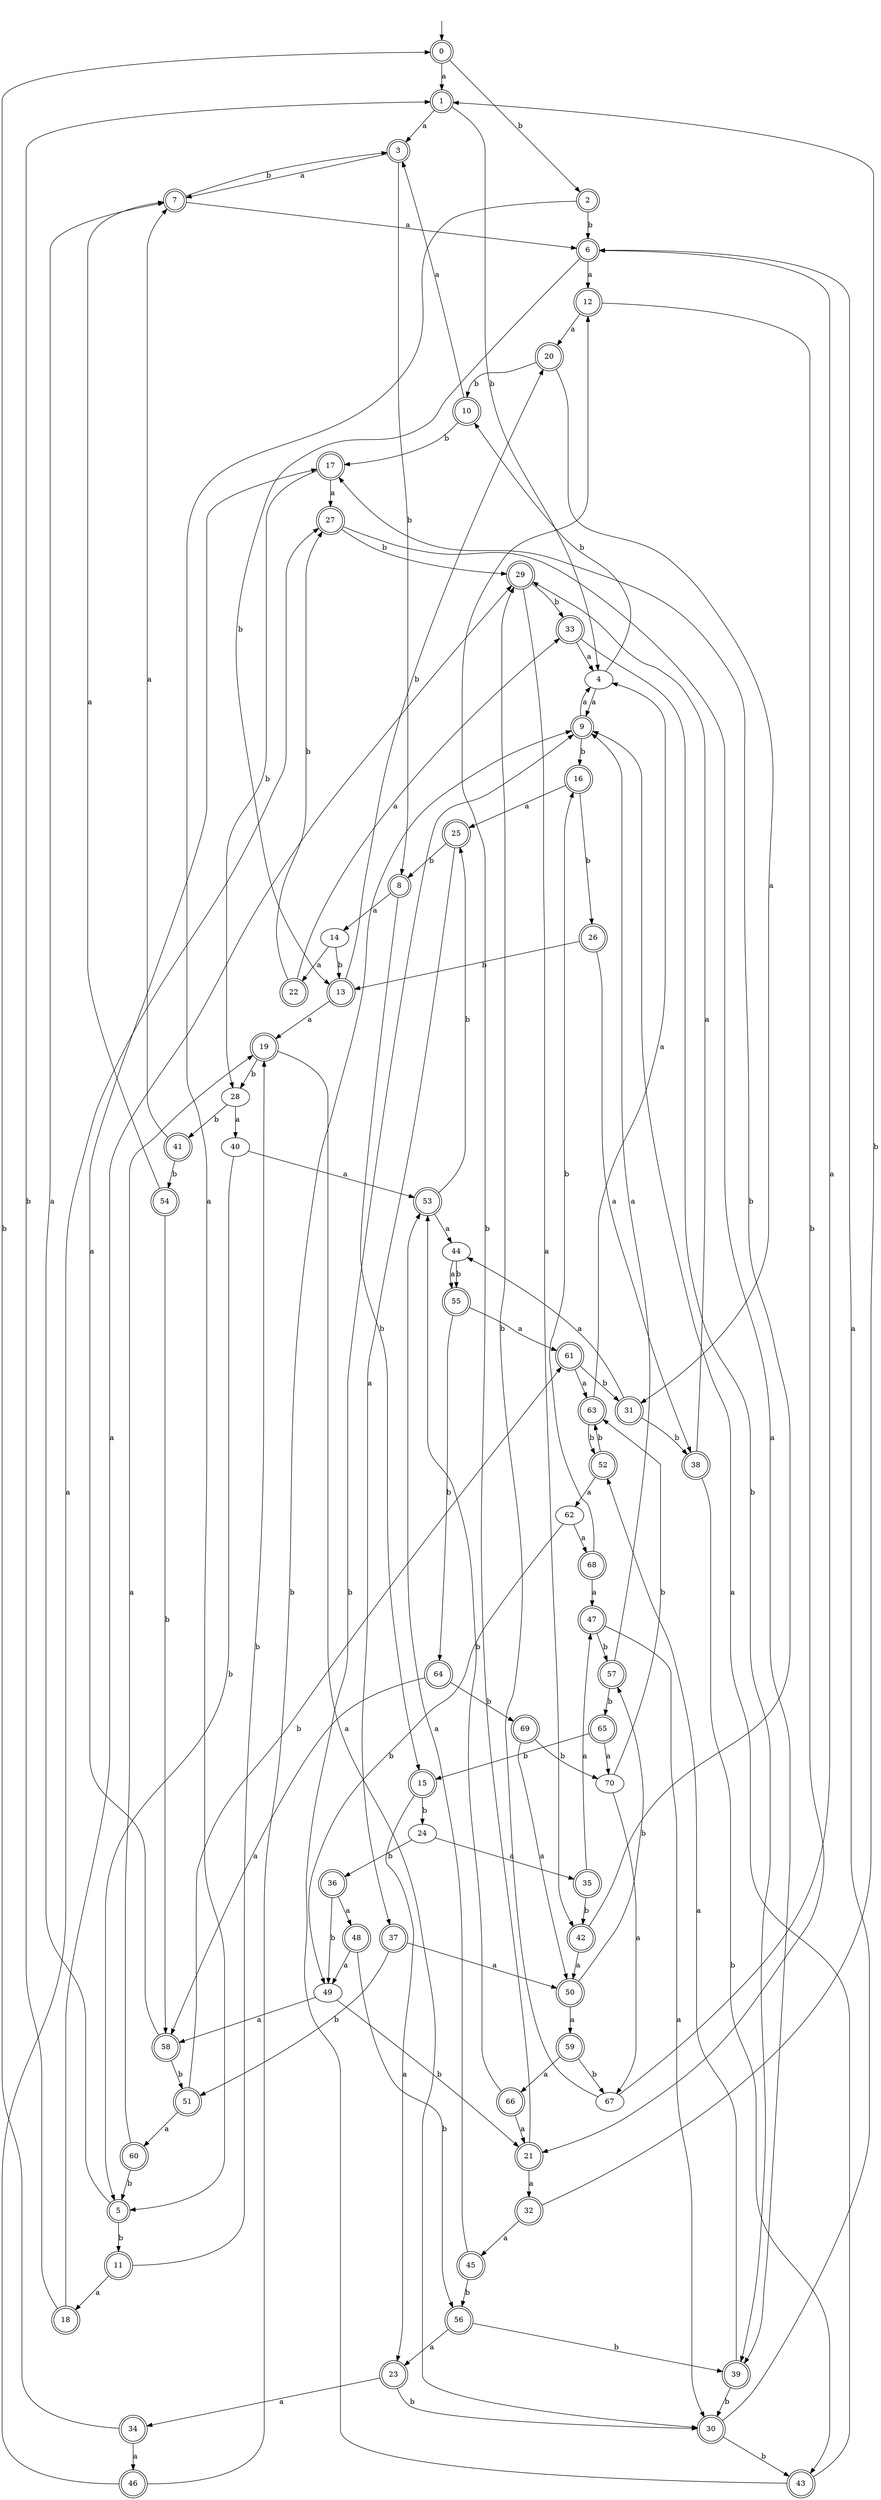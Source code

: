 digraph RandomDFA {
  __start0 [label="", shape=none];
  __start0 -> 0 [label=""];
  0 [shape=circle] [shape=doublecircle]
  0 -> 1 [label="a"]
  0 -> 2 [label="b"]
  1 [shape=doublecircle]
  1 -> 3 [label="a"]
  1 -> 4 [label="b"]
  2 [shape=doublecircle]
  2 -> 5 [label="a"]
  2 -> 6 [label="b"]
  3 [shape=doublecircle]
  3 -> 7 [label="a"]
  3 -> 8 [label="b"]
  4
  4 -> 9 [label="a"]
  4 -> 10 [label="b"]
  5 [shape=doublecircle]
  5 -> 7 [label="a"]
  5 -> 11 [label="b"]
  6 [shape=doublecircle]
  6 -> 12 [label="a"]
  6 -> 13 [label="b"]
  7 [shape=doublecircle]
  7 -> 6 [label="a"]
  7 -> 3 [label="b"]
  8 [shape=doublecircle]
  8 -> 14 [label="a"]
  8 -> 15 [label="b"]
  9 [shape=doublecircle]
  9 -> 4 [label="a"]
  9 -> 16 [label="b"]
  10 [shape=doublecircle]
  10 -> 3 [label="a"]
  10 -> 17 [label="b"]
  11 [shape=doublecircle]
  11 -> 18 [label="a"]
  11 -> 19 [label="b"]
  12 [shape=doublecircle]
  12 -> 20 [label="a"]
  12 -> 21 [label="b"]
  13 [shape=doublecircle]
  13 -> 19 [label="a"]
  13 -> 20 [label="b"]
  14
  14 -> 22 [label="a"]
  14 -> 13 [label="b"]
  15 [shape=doublecircle]
  15 -> 23 [label="a"]
  15 -> 24 [label="b"]
  16 [shape=doublecircle]
  16 -> 25 [label="a"]
  16 -> 26 [label="b"]
  17 [shape=doublecircle]
  17 -> 27 [label="a"]
  17 -> 28 [label="b"]
  18 [shape=doublecircle]
  18 -> 29 [label="a"]
  18 -> 1 [label="b"]
  19 [shape=doublecircle]
  19 -> 30 [label="a"]
  19 -> 28 [label="b"]
  20 [shape=doublecircle]
  20 -> 31 [label="a"]
  20 -> 10 [label="b"]
  21 [shape=doublecircle]
  21 -> 32 [label="a"]
  21 -> 12 [label="b"]
  22 [shape=doublecircle]
  22 -> 33 [label="a"]
  22 -> 27 [label="b"]
  23 [shape=doublecircle]
  23 -> 34 [label="a"]
  23 -> 30 [label="b"]
  24
  24 -> 35 [label="a"]
  24 -> 36 [label="b"]
  25 [shape=doublecircle]
  25 -> 37 [label="a"]
  25 -> 8 [label="b"]
  26 [shape=doublecircle]
  26 -> 38 [label="a"]
  26 -> 13 [label="b"]
  27 [shape=doublecircle]
  27 -> 39 [label="a"]
  27 -> 29 [label="b"]
  28
  28 -> 40 [label="a"]
  28 -> 41 [label="b"]
  29 [shape=doublecircle]
  29 -> 42 [label="a"]
  29 -> 33 [label="b"]
  30 [shape=doublecircle]
  30 -> 6 [label="a"]
  30 -> 43 [label="b"]
  31 [shape=doublecircle]
  31 -> 44 [label="a"]
  31 -> 38 [label="b"]
  32 [shape=doublecircle]
  32 -> 45 [label="a"]
  32 -> 1 [label="b"]
  33 [shape=doublecircle]
  33 -> 4 [label="a"]
  33 -> 39 [label="b"]
  34 [shape=doublecircle]
  34 -> 46 [label="a"]
  34 -> 0 [label="b"]
  35 [shape=doublecircle]
  35 -> 47 [label="a"]
  35 -> 42 [label="b"]
  36 [shape=doublecircle]
  36 -> 48 [label="a"]
  36 -> 49 [label="b"]
  37 [shape=doublecircle]
  37 -> 50 [label="a"]
  37 -> 51 [label="b"]
  38 [shape=doublecircle]
  38 -> 29 [label="a"]
  38 -> 43 [label="b"]
  39 [shape=doublecircle]
  39 -> 52 [label="a"]
  39 -> 30 [label="b"]
  40
  40 -> 53 [label="a"]
  40 -> 5 [label="b"]
  41 [shape=doublecircle]
  41 -> 7 [label="a"]
  41 -> 54 [label="b"]
  42 [shape=doublecircle]
  42 -> 50 [label="a"]
  42 -> 17 [label="b"]
  43 [shape=doublecircle]
  43 -> 9 [label="a"]
  43 -> 9 [label="b"]
  44
  44 -> 55 [label="a"]
  44 -> 55 [label="b"]
  45 [shape=doublecircle]
  45 -> 53 [label="a"]
  45 -> 56 [label="b"]
  46 [shape=doublecircle]
  46 -> 27 [label="a"]
  46 -> 9 [label="b"]
  47 [shape=doublecircle]
  47 -> 30 [label="a"]
  47 -> 57 [label="b"]
  48 [shape=doublecircle]
  48 -> 49 [label="a"]
  48 -> 56 [label="b"]
  49
  49 -> 58 [label="a"]
  49 -> 21 [label="b"]
  50 [shape=doublecircle]
  50 -> 59 [label="a"]
  50 -> 57 [label="b"]
  51 [shape=doublecircle]
  51 -> 60 [label="a"]
  51 -> 61 [label="b"]
  52 [shape=doublecircle]
  52 -> 62 [label="a"]
  52 -> 63 [label="b"]
  53 [shape=doublecircle]
  53 -> 44 [label="a"]
  53 -> 25 [label="b"]
  54 [shape=doublecircle]
  54 -> 7 [label="a"]
  54 -> 58 [label="b"]
  55 [shape=doublecircle]
  55 -> 61 [label="a"]
  55 -> 64 [label="b"]
  56 [shape=doublecircle]
  56 -> 23 [label="a"]
  56 -> 39 [label="b"]
  57 [shape=doublecircle]
  57 -> 9 [label="a"]
  57 -> 65 [label="b"]
  58 [shape=doublecircle]
  58 -> 17 [label="a"]
  58 -> 51 [label="b"]
  59 [shape=doublecircle]
  59 -> 66 [label="a"]
  59 -> 67 [label="b"]
  60 [shape=doublecircle]
  60 -> 19 [label="a"]
  60 -> 5 [label="b"]
  61 [shape=doublecircle]
  61 -> 63 [label="a"]
  61 -> 31 [label="b"]
  62
  62 -> 68 [label="a"]
  62 -> 49 [label="b"]
  63 [shape=doublecircle]
  63 -> 4 [label="a"]
  63 -> 52 [label="b"]
  64 [shape=doublecircle]
  64 -> 58 [label="a"]
  64 -> 69 [label="b"]
  65 [shape=doublecircle]
  65 -> 70 [label="a"]
  65 -> 15 [label="b"]
  66 [shape=doublecircle]
  66 -> 21 [label="a"]
  66 -> 53 [label="b"]
  67
  67 -> 6 [label="a"]
  67 -> 29 [label="b"]
  68 [shape=doublecircle]
  68 -> 47 [label="a"]
  68 -> 16 [label="b"]
  69 [shape=doublecircle]
  69 -> 50 [label="a"]
  69 -> 70 [label="b"]
  70
  70 -> 67 [label="a"]
  70 -> 63 [label="b"]
}
